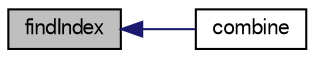 digraph "findIndex"
{
  bgcolor="transparent";
  edge [fontname="FreeSans",fontsize="10",labelfontname="FreeSans",labelfontsize="10"];
  node [fontname="FreeSans",fontsize="10",shape=record];
  rankdir="LR";
  Node929 [label="findIndex",height=0.2,width=0.4,color="black", fillcolor="grey75", style="filled", fontcolor="black"];
  Node929 -> Node930 [dir="back",color="midnightblue",fontsize="10",style="solid",fontname="FreeSans"];
  Node930 [label="combine",height=0.2,width=0.4,color="black",URL="$a21342.html#a8f772dc348dc8f16911640a1c4157cb2",tooltip="Combine tableIds together. "];
}
